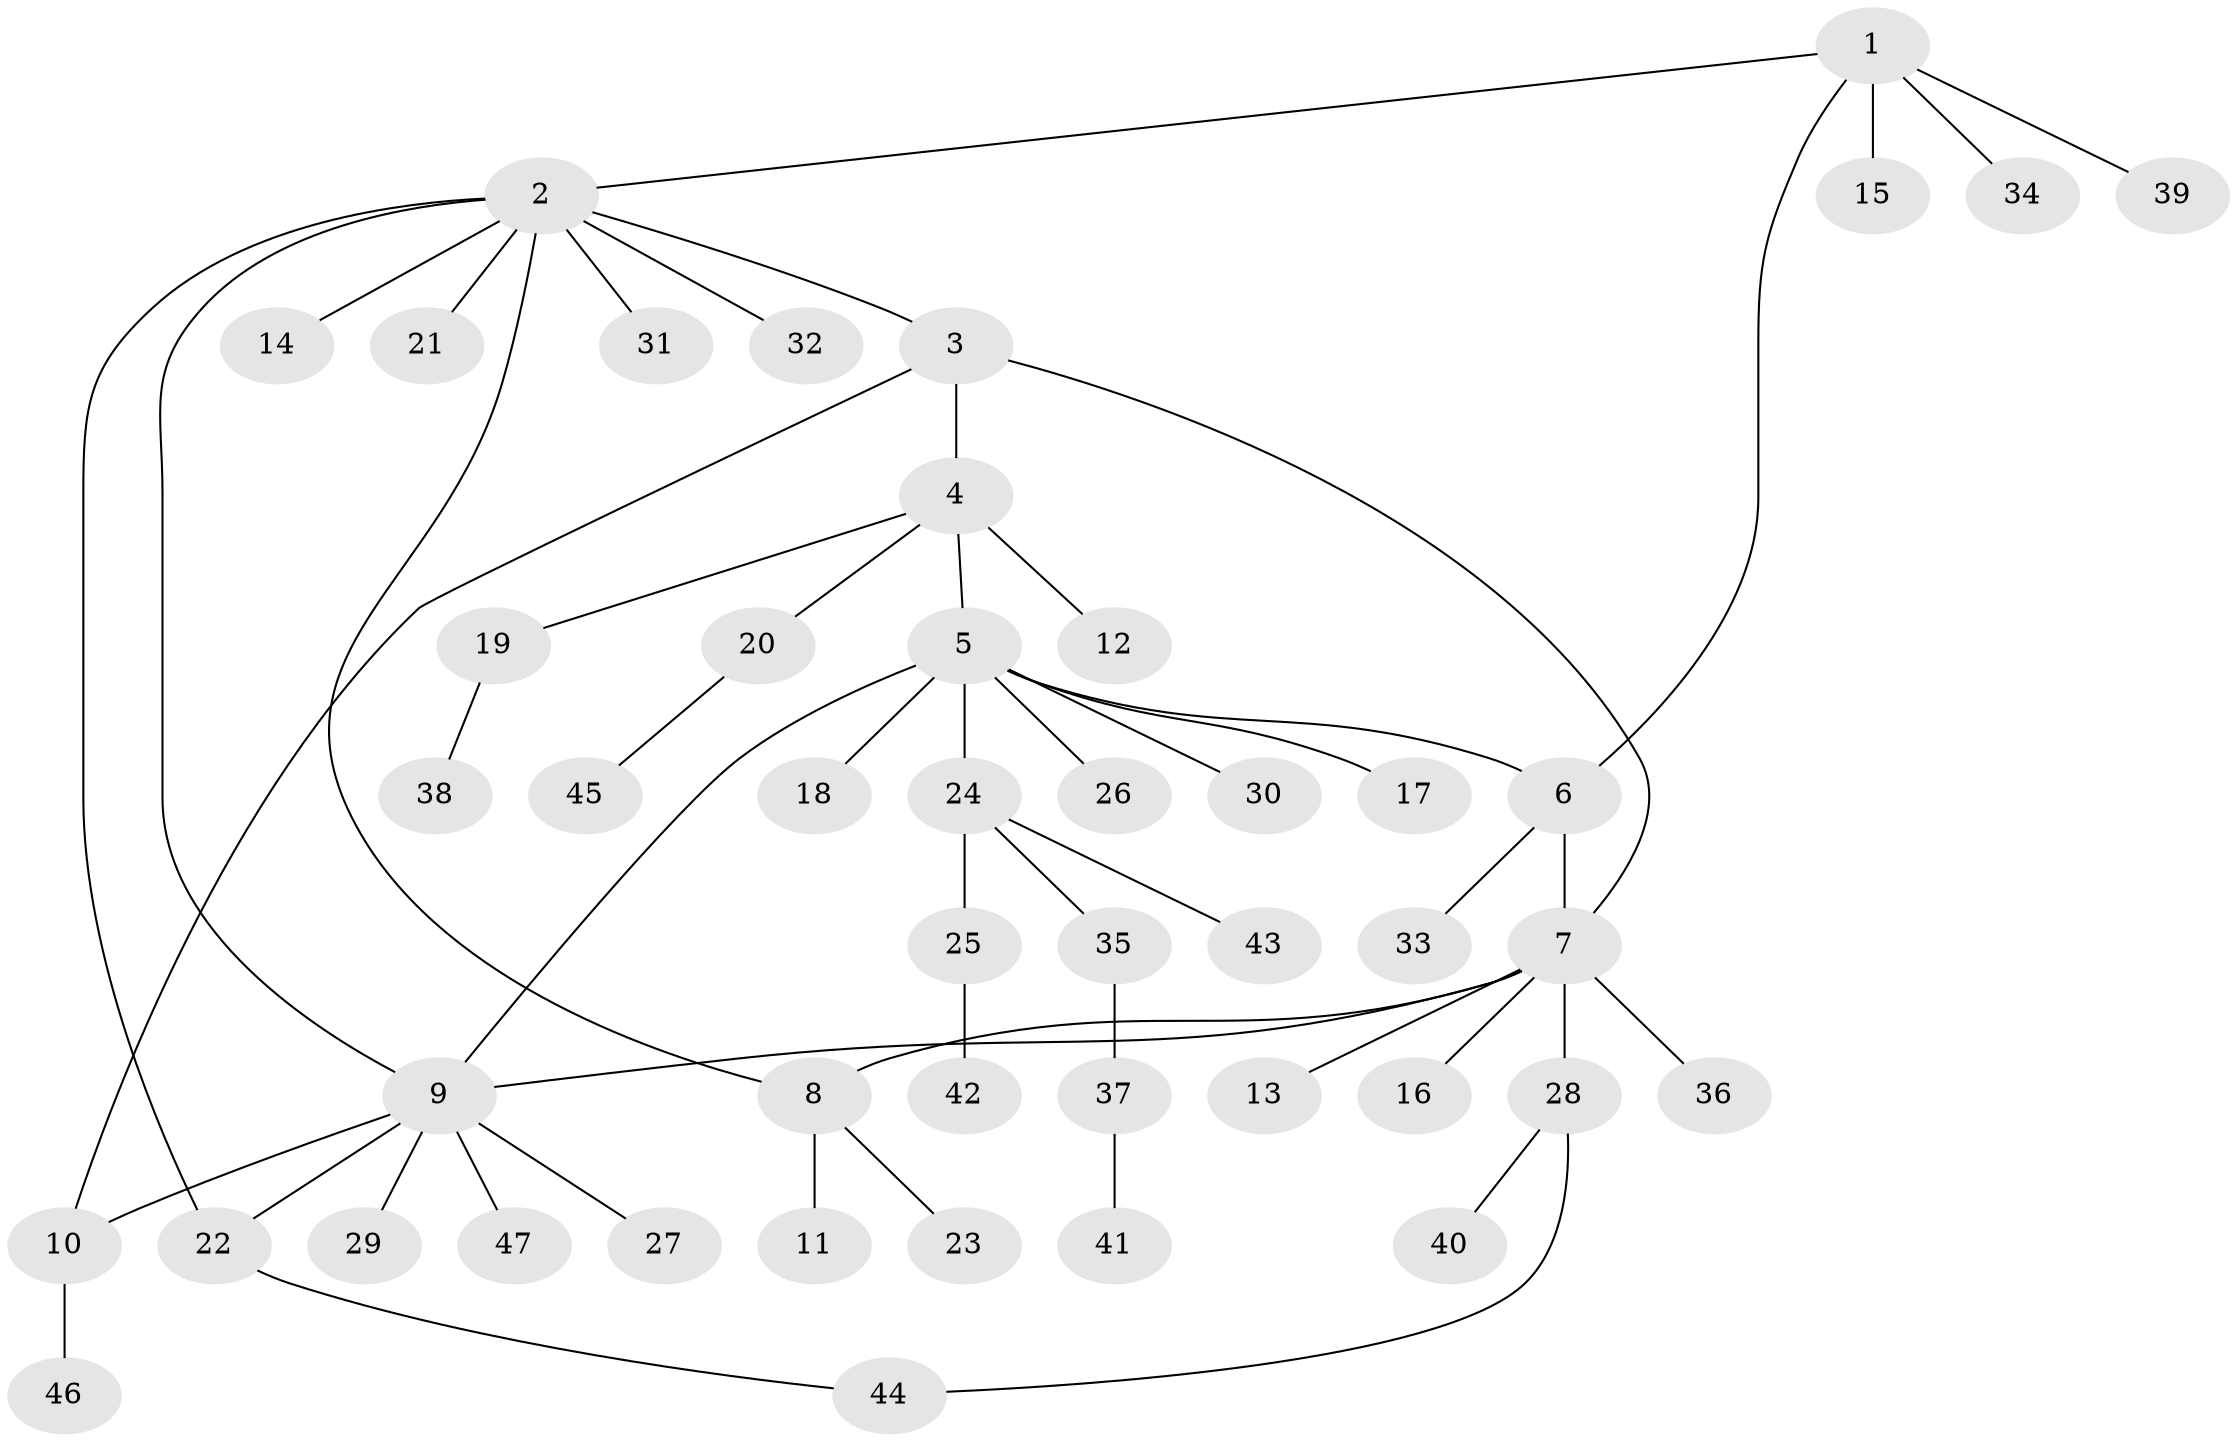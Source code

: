 // Generated by graph-tools (version 1.1) at 2025/37/03/09/25 02:37:14]
// undirected, 47 vertices, 54 edges
graph export_dot {
graph [start="1"]
  node [color=gray90,style=filled];
  1;
  2;
  3;
  4;
  5;
  6;
  7;
  8;
  9;
  10;
  11;
  12;
  13;
  14;
  15;
  16;
  17;
  18;
  19;
  20;
  21;
  22;
  23;
  24;
  25;
  26;
  27;
  28;
  29;
  30;
  31;
  32;
  33;
  34;
  35;
  36;
  37;
  38;
  39;
  40;
  41;
  42;
  43;
  44;
  45;
  46;
  47;
  1 -- 2;
  1 -- 6;
  1 -- 15;
  1 -- 34;
  1 -- 39;
  2 -- 3;
  2 -- 8;
  2 -- 9;
  2 -- 14;
  2 -- 21;
  2 -- 22;
  2 -- 31;
  2 -- 32;
  3 -- 4;
  3 -- 7;
  3 -- 10;
  4 -- 5;
  4 -- 12;
  4 -- 19;
  4 -- 20;
  5 -- 6;
  5 -- 9;
  5 -- 17;
  5 -- 18;
  5 -- 24;
  5 -- 26;
  5 -- 30;
  6 -- 7;
  6 -- 33;
  7 -- 8;
  7 -- 9;
  7 -- 13;
  7 -- 16;
  7 -- 28;
  7 -- 36;
  8 -- 11;
  8 -- 23;
  9 -- 10;
  9 -- 22;
  9 -- 27;
  9 -- 29;
  9 -- 47;
  10 -- 46;
  19 -- 38;
  20 -- 45;
  22 -- 44;
  24 -- 25;
  24 -- 35;
  24 -- 43;
  25 -- 42;
  28 -- 40;
  28 -- 44;
  35 -- 37;
  37 -- 41;
}
